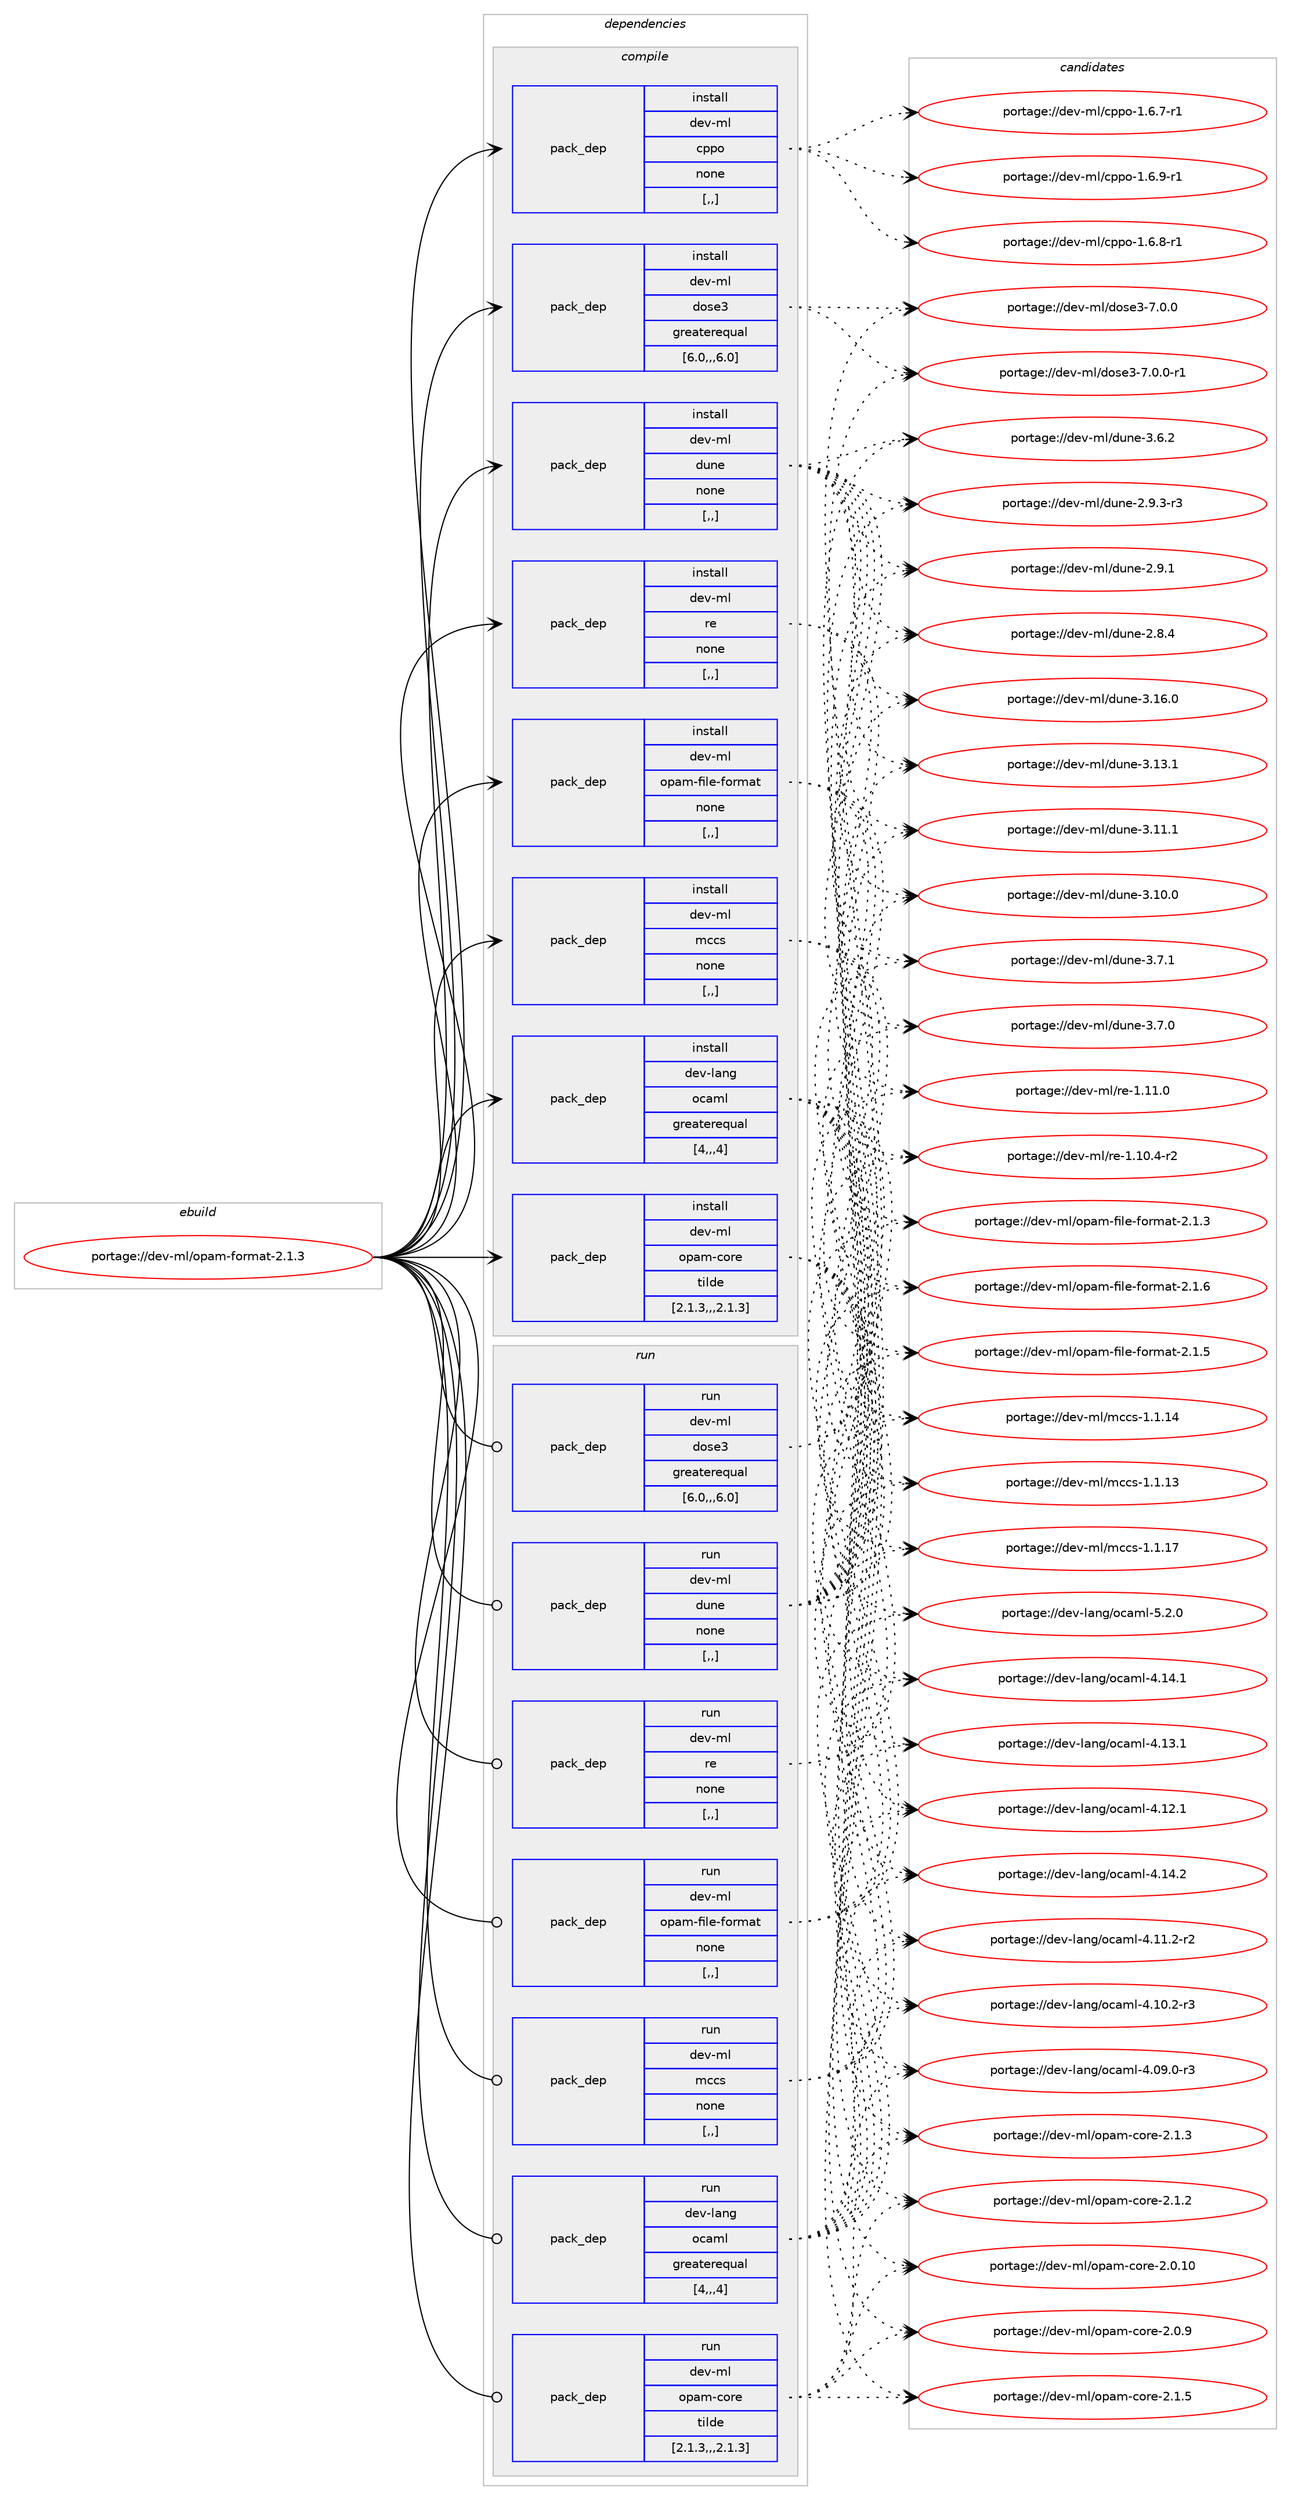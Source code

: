 digraph prolog {

# *************
# Graph options
# *************

newrank=true;
concentrate=true;
compound=true;
graph [rankdir=LR,fontname=Helvetica,fontsize=10,ranksep=1.5];#, ranksep=2.5, nodesep=0.2];
edge  [arrowhead=vee];
node  [fontname=Helvetica,fontsize=10];

# **********
# The ebuild
# **********

subgraph cluster_leftcol {
color=gray;
label=<<i>ebuild</i>>;
id [label="portage://dev-ml/opam-format-2.1.3", color=red, width=4, href="../dev-ml/opam-format-2.1.3.svg"];
}

# ****************
# The dependencies
# ****************

subgraph cluster_midcol {
color=gray;
label=<<i>dependencies</i>>;
subgraph cluster_compile {
fillcolor="#eeeeee";
style=filled;
label=<<i>compile</i>>;
subgraph pack90325 {
dependency121221 [label=<<TABLE BORDER="0" CELLBORDER="1" CELLSPACING="0" CELLPADDING="4" WIDTH="220"><TR><TD ROWSPAN="6" CELLPADDING="30">pack_dep</TD></TR><TR><TD WIDTH="110">install</TD></TR><TR><TD>dev-lang</TD></TR><TR><TD>ocaml</TD></TR><TR><TD>greaterequal</TD></TR><TR><TD>[4,,,4]</TD></TR></TABLE>>, shape=none, color=blue];
}
id:e -> dependency121221:w [weight=20,style="solid",arrowhead="vee"];
subgraph pack90326 {
dependency121222 [label=<<TABLE BORDER="0" CELLBORDER="1" CELLSPACING="0" CELLPADDING="4" WIDTH="220"><TR><TD ROWSPAN="6" CELLPADDING="30">pack_dep</TD></TR><TR><TD WIDTH="110">install</TD></TR><TR><TD>dev-ml</TD></TR><TR><TD>cppo</TD></TR><TR><TD>none</TD></TR><TR><TD>[,,]</TD></TR></TABLE>>, shape=none, color=blue];
}
id:e -> dependency121222:w [weight=20,style="solid",arrowhead="vee"];
subgraph pack90327 {
dependency121223 [label=<<TABLE BORDER="0" CELLBORDER="1" CELLSPACING="0" CELLPADDING="4" WIDTH="220"><TR><TD ROWSPAN="6" CELLPADDING="30">pack_dep</TD></TR><TR><TD WIDTH="110">install</TD></TR><TR><TD>dev-ml</TD></TR><TR><TD>dose3</TD></TR><TR><TD>greaterequal</TD></TR><TR><TD>[6.0,,,6.0]</TD></TR></TABLE>>, shape=none, color=blue];
}
id:e -> dependency121223:w [weight=20,style="solid",arrowhead="vee"];
subgraph pack90328 {
dependency121224 [label=<<TABLE BORDER="0" CELLBORDER="1" CELLSPACING="0" CELLPADDING="4" WIDTH="220"><TR><TD ROWSPAN="6" CELLPADDING="30">pack_dep</TD></TR><TR><TD WIDTH="110">install</TD></TR><TR><TD>dev-ml</TD></TR><TR><TD>dune</TD></TR><TR><TD>none</TD></TR><TR><TD>[,,]</TD></TR></TABLE>>, shape=none, color=blue];
}
id:e -> dependency121224:w [weight=20,style="solid",arrowhead="vee"];
subgraph pack90329 {
dependency121225 [label=<<TABLE BORDER="0" CELLBORDER="1" CELLSPACING="0" CELLPADDING="4" WIDTH="220"><TR><TD ROWSPAN="6" CELLPADDING="30">pack_dep</TD></TR><TR><TD WIDTH="110">install</TD></TR><TR><TD>dev-ml</TD></TR><TR><TD>mccs</TD></TR><TR><TD>none</TD></TR><TR><TD>[,,]</TD></TR></TABLE>>, shape=none, color=blue];
}
id:e -> dependency121225:w [weight=20,style="solid",arrowhead="vee"];
subgraph pack90330 {
dependency121226 [label=<<TABLE BORDER="0" CELLBORDER="1" CELLSPACING="0" CELLPADDING="4" WIDTH="220"><TR><TD ROWSPAN="6" CELLPADDING="30">pack_dep</TD></TR><TR><TD WIDTH="110">install</TD></TR><TR><TD>dev-ml</TD></TR><TR><TD>opam-core</TD></TR><TR><TD>tilde</TD></TR><TR><TD>[2.1.3,,,2.1.3]</TD></TR></TABLE>>, shape=none, color=blue];
}
id:e -> dependency121226:w [weight=20,style="solid",arrowhead="vee"];
subgraph pack90331 {
dependency121227 [label=<<TABLE BORDER="0" CELLBORDER="1" CELLSPACING="0" CELLPADDING="4" WIDTH="220"><TR><TD ROWSPAN="6" CELLPADDING="30">pack_dep</TD></TR><TR><TD WIDTH="110">install</TD></TR><TR><TD>dev-ml</TD></TR><TR><TD>opam-file-format</TD></TR><TR><TD>none</TD></TR><TR><TD>[,,]</TD></TR></TABLE>>, shape=none, color=blue];
}
id:e -> dependency121227:w [weight=20,style="solid",arrowhead="vee"];
subgraph pack90332 {
dependency121228 [label=<<TABLE BORDER="0" CELLBORDER="1" CELLSPACING="0" CELLPADDING="4" WIDTH="220"><TR><TD ROWSPAN="6" CELLPADDING="30">pack_dep</TD></TR><TR><TD WIDTH="110">install</TD></TR><TR><TD>dev-ml</TD></TR><TR><TD>re</TD></TR><TR><TD>none</TD></TR><TR><TD>[,,]</TD></TR></TABLE>>, shape=none, color=blue];
}
id:e -> dependency121228:w [weight=20,style="solid",arrowhead="vee"];
}
subgraph cluster_compileandrun {
fillcolor="#eeeeee";
style=filled;
label=<<i>compile and run</i>>;
}
subgraph cluster_run {
fillcolor="#eeeeee";
style=filled;
label=<<i>run</i>>;
subgraph pack90333 {
dependency121229 [label=<<TABLE BORDER="0" CELLBORDER="1" CELLSPACING="0" CELLPADDING="4" WIDTH="220"><TR><TD ROWSPAN="6" CELLPADDING="30">pack_dep</TD></TR><TR><TD WIDTH="110">run</TD></TR><TR><TD>dev-lang</TD></TR><TR><TD>ocaml</TD></TR><TR><TD>greaterequal</TD></TR><TR><TD>[4,,,4]</TD></TR></TABLE>>, shape=none, color=blue];
}
id:e -> dependency121229:w [weight=20,style="solid",arrowhead="odot"];
subgraph pack90334 {
dependency121230 [label=<<TABLE BORDER="0" CELLBORDER="1" CELLSPACING="0" CELLPADDING="4" WIDTH="220"><TR><TD ROWSPAN="6" CELLPADDING="30">pack_dep</TD></TR><TR><TD WIDTH="110">run</TD></TR><TR><TD>dev-ml</TD></TR><TR><TD>dose3</TD></TR><TR><TD>greaterequal</TD></TR><TR><TD>[6.0,,,6.0]</TD></TR></TABLE>>, shape=none, color=blue];
}
id:e -> dependency121230:w [weight=20,style="solid",arrowhead="odot"];
subgraph pack90335 {
dependency121231 [label=<<TABLE BORDER="0" CELLBORDER="1" CELLSPACING="0" CELLPADDING="4" WIDTH="220"><TR><TD ROWSPAN="6" CELLPADDING="30">pack_dep</TD></TR><TR><TD WIDTH="110">run</TD></TR><TR><TD>dev-ml</TD></TR><TR><TD>dune</TD></TR><TR><TD>none</TD></TR><TR><TD>[,,]</TD></TR></TABLE>>, shape=none, color=blue];
}
id:e -> dependency121231:w [weight=20,style="solid",arrowhead="odot"];
subgraph pack90336 {
dependency121232 [label=<<TABLE BORDER="0" CELLBORDER="1" CELLSPACING="0" CELLPADDING="4" WIDTH="220"><TR><TD ROWSPAN="6" CELLPADDING="30">pack_dep</TD></TR><TR><TD WIDTH="110">run</TD></TR><TR><TD>dev-ml</TD></TR><TR><TD>mccs</TD></TR><TR><TD>none</TD></TR><TR><TD>[,,]</TD></TR></TABLE>>, shape=none, color=blue];
}
id:e -> dependency121232:w [weight=20,style="solid",arrowhead="odot"];
subgraph pack90337 {
dependency121233 [label=<<TABLE BORDER="0" CELLBORDER="1" CELLSPACING="0" CELLPADDING="4" WIDTH="220"><TR><TD ROWSPAN="6" CELLPADDING="30">pack_dep</TD></TR><TR><TD WIDTH="110">run</TD></TR><TR><TD>dev-ml</TD></TR><TR><TD>opam-core</TD></TR><TR><TD>tilde</TD></TR><TR><TD>[2.1.3,,,2.1.3]</TD></TR></TABLE>>, shape=none, color=blue];
}
id:e -> dependency121233:w [weight=20,style="solid",arrowhead="odot"];
subgraph pack90338 {
dependency121234 [label=<<TABLE BORDER="0" CELLBORDER="1" CELLSPACING="0" CELLPADDING="4" WIDTH="220"><TR><TD ROWSPAN="6" CELLPADDING="30">pack_dep</TD></TR><TR><TD WIDTH="110">run</TD></TR><TR><TD>dev-ml</TD></TR><TR><TD>opam-file-format</TD></TR><TR><TD>none</TD></TR><TR><TD>[,,]</TD></TR></TABLE>>, shape=none, color=blue];
}
id:e -> dependency121234:w [weight=20,style="solid",arrowhead="odot"];
subgraph pack90339 {
dependency121235 [label=<<TABLE BORDER="0" CELLBORDER="1" CELLSPACING="0" CELLPADDING="4" WIDTH="220"><TR><TD ROWSPAN="6" CELLPADDING="30">pack_dep</TD></TR><TR><TD WIDTH="110">run</TD></TR><TR><TD>dev-ml</TD></TR><TR><TD>re</TD></TR><TR><TD>none</TD></TR><TR><TD>[,,]</TD></TR></TABLE>>, shape=none, color=blue];
}
id:e -> dependency121235:w [weight=20,style="solid",arrowhead="odot"];
}
}

# **************
# The candidates
# **************

subgraph cluster_choices {
rank=same;
color=gray;
label=<<i>candidates</i>>;

subgraph choice90325 {
color=black;
nodesep=1;
choice1001011184510897110103471119997109108455346504648 [label="portage://dev-lang/ocaml-5.2.0", color=red, width=4,href="../dev-lang/ocaml-5.2.0.svg"];
choice100101118451089711010347111999710910845524649524650 [label="portage://dev-lang/ocaml-4.14.2", color=red, width=4,href="../dev-lang/ocaml-4.14.2.svg"];
choice100101118451089711010347111999710910845524649524649 [label="portage://dev-lang/ocaml-4.14.1", color=red, width=4,href="../dev-lang/ocaml-4.14.1.svg"];
choice100101118451089711010347111999710910845524649514649 [label="portage://dev-lang/ocaml-4.13.1", color=red, width=4,href="../dev-lang/ocaml-4.13.1.svg"];
choice100101118451089711010347111999710910845524649504649 [label="portage://dev-lang/ocaml-4.12.1", color=red, width=4,href="../dev-lang/ocaml-4.12.1.svg"];
choice1001011184510897110103471119997109108455246494946504511450 [label="portage://dev-lang/ocaml-4.11.2-r2", color=red, width=4,href="../dev-lang/ocaml-4.11.2-r2.svg"];
choice1001011184510897110103471119997109108455246494846504511451 [label="portage://dev-lang/ocaml-4.10.2-r3", color=red, width=4,href="../dev-lang/ocaml-4.10.2-r3.svg"];
choice1001011184510897110103471119997109108455246485746484511451 [label="portage://dev-lang/ocaml-4.09.0-r3", color=red, width=4,href="../dev-lang/ocaml-4.09.0-r3.svg"];
dependency121221:e -> choice1001011184510897110103471119997109108455346504648:w [style=dotted,weight="100"];
dependency121221:e -> choice100101118451089711010347111999710910845524649524650:w [style=dotted,weight="100"];
dependency121221:e -> choice100101118451089711010347111999710910845524649524649:w [style=dotted,weight="100"];
dependency121221:e -> choice100101118451089711010347111999710910845524649514649:w [style=dotted,weight="100"];
dependency121221:e -> choice100101118451089711010347111999710910845524649504649:w [style=dotted,weight="100"];
dependency121221:e -> choice1001011184510897110103471119997109108455246494946504511450:w [style=dotted,weight="100"];
dependency121221:e -> choice1001011184510897110103471119997109108455246494846504511451:w [style=dotted,weight="100"];
dependency121221:e -> choice1001011184510897110103471119997109108455246485746484511451:w [style=dotted,weight="100"];
}
subgraph choice90326 {
color=black;
nodesep=1;
choice1001011184510910847991121121114549465446574511449 [label="portage://dev-ml/cppo-1.6.9-r1", color=red, width=4,href="../dev-ml/cppo-1.6.9-r1.svg"];
choice1001011184510910847991121121114549465446564511449 [label="portage://dev-ml/cppo-1.6.8-r1", color=red, width=4,href="../dev-ml/cppo-1.6.8-r1.svg"];
choice1001011184510910847991121121114549465446554511449 [label="portage://dev-ml/cppo-1.6.7-r1", color=red, width=4,href="../dev-ml/cppo-1.6.7-r1.svg"];
dependency121222:e -> choice1001011184510910847991121121114549465446574511449:w [style=dotted,weight="100"];
dependency121222:e -> choice1001011184510910847991121121114549465446564511449:w [style=dotted,weight="100"];
dependency121222:e -> choice1001011184510910847991121121114549465446554511449:w [style=dotted,weight="100"];
}
subgraph choice90327 {
color=black;
nodesep=1;
choice1001011184510910847100111115101514555464846484511449 [label="portage://dev-ml/dose3-7.0.0-r1", color=red, width=4,href="../dev-ml/dose3-7.0.0-r1.svg"];
choice100101118451091084710011111510151455546484648 [label="portage://dev-ml/dose3-7.0.0", color=red, width=4,href="../dev-ml/dose3-7.0.0.svg"];
dependency121223:e -> choice1001011184510910847100111115101514555464846484511449:w [style=dotted,weight="100"];
dependency121223:e -> choice100101118451091084710011111510151455546484648:w [style=dotted,weight="100"];
}
subgraph choice90328 {
color=black;
nodesep=1;
choice100101118451091084710011711010145514649544648 [label="portage://dev-ml/dune-3.16.0", color=red, width=4,href="../dev-ml/dune-3.16.0.svg"];
choice100101118451091084710011711010145514649514649 [label="portage://dev-ml/dune-3.13.1", color=red, width=4,href="../dev-ml/dune-3.13.1.svg"];
choice100101118451091084710011711010145514649494649 [label="portage://dev-ml/dune-3.11.1", color=red, width=4,href="../dev-ml/dune-3.11.1.svg"];
choice100101118451091084710011711010145514649484648 [label="portage://dev-ml/dune-3.10.0", color=red, width=4,href="../dev-ml/dune-3.10.0.svg"];
choice1001011184510910847100117110101455146554649 [label="portage://dev-ml/dune-3.7.1", color=red, width=4,href="../dev-ml/dune-3.7.1.svg"];
choice1001011184510910847100117110101455146554648 [label="portage://dev-ml/dune-3.7.0", color=red, width=4,href="../dev-ml/dune-3.7.0.svg"];
choice1001011184510910847100117110101455146544650 [label="portage://dev-ml/dune-3.6.2", color=red, width=4,href="../dev-ml/dune-3.6.2.svg"];
choice10010111845109108471001171101014550465746514511451 [label="portage://dev-ml/dune-2.9.3-r3", color=red, width=4,href="../dev-ml/dune-2.9.3-r3.svg"];
choice1001011184510910847100117110101455046574649 [label="portage://dev-ml/dune-2.9.1", color=red, width=4,href="../dev-ml/dune-2.9.1.svg"];
choice1001011184510910847100117110101455046564652 [label="portage://dev-ml/dune-2.8.4", color=red, width=4,href="../dev-ml/dune-2.8.4.svg"];
dependency121224:e -> choice100101118451091084710011711010145514649544648:w [style=dotted,weight="100"];
dependency121224:e -> choice100101118451091084710011711010145514649514649:w [style=dotted,weight="100"];
dependency121224:e -> choice100101118451091084710011711010145514649494649:w [style=dotted,weight="100"];
dependency121224:e -> choice100101118451091084710011711010145514649484648:w [style=dotted,weight="100"];
dependency121224:e -> choice1001011184510910847100117110101455146554649:w [style=dotted,weight="100"];
dependency121224:e -> choice1001011184510910847100117110101455146554648:w [style=dotted,weight="100"];
dependency121224:e -> choice1001011184510910847100117110101455146544650:w [style=dotted,weight="100"];
dependency121224:e -> choice10010111845109108471001171101014550465746514511451:w [style=dotted,weight="100"];
dependency121224:e -> choice1001011184510910847100117110101455046574649:w [style=dotted,weight="100"];
dependency121224:e -> choice1001011184510910847100117110101455046564652:w [style=dotted,weight="100"];
}
subgraph choice90329 {
color=black;
nodesep=1;
choice1001011184510910847109999911545494649464955 [label="portage://dev-ml/mccs-1.1.17", color=red, width=4,href="../dev-ml/mccs-1.1.17.svg"];
choice1001011184510910847109999911545494649464952 [label="portage://dev-ml/mccs-1.1.14", color=red, width=4,href="../dev-ml/mccs-1.1.14.svg"];
choice1001011184510910847109999911545494649464951 [label="portage://dev-ml/mccs-1.1.13", color=red, width=4,href="../dev-ml/mccs-1.1.13.svg"];
dependency121225:e -> choice1001011184510910847109999911545494649464955:w [style=dotted,weight="100"];
dependency121225:e -> choice1001011184510910847109999911545494649464952:w [style=dotted,weight="100"];
dependency121225:e -> choice1001011184510910847109999911545494649464951:w [style=dotted,weight="100"];
}
subgraph choice90330 {
color=black;
nodesep=1;
choice1001011184510910847111112971094599111114101455046494653 [label="portage://dev-ml/opam-core-2.1.5", color=red, width=4,href="../dev-ml/opam-core-2.1.5.svg"];
choice1001011184510910847111112971094599111114101455046494651 [label="portage://dev-ml/opam-core-2.1.3", color=red, width=4,href="../dev-ml/opam-core-2.1.3.svg"];
choice1001011184510910847111112971094599111114101455046494650 [label="portage://dev-ml/opam-core-2.1.2", color=red, width=4,href="../dev-ml/opam-core-2.1.2.svg"];
choice100101118451091084711111297109459911111410145504648464948 [label="portage://dev-ml/opam-core-2.0.10", color=red, width=4,href="../dev-ml/opam-core-2.0.10.svg"];
choice1001011184510910847111112971094599111114101455046484657 [label="portage://dev-ml/opam-core-2.0.9", color=red, width=4,href="../dev-ml/opam-core-2.0.9.svg"];
dependency121226:e -> choice1001011184510910847111112971094599111114101455046494653:w [style=dotted,weight="100"];
dependency121226:e -> choice1001011184510910847111112971094599111114101455046494651:w [style=dotted,weight="100"];
dependency121226:e -> choice1001011184510910847111112971094599111114101455046494650:w [style=dotted,weight="100"];
dependency121226:e -> choice100101118451091084711111297109459911111410145504648464948:w [style=dotted,weight="100"];
dependency121226:e -> choice1001011184510910847111112971094599111114101455046484657:w [style=dotted,weight="100"];
}
subgraph choice90331 {
color=black;
nodesep=1;
choice100101118451091084711111297109451021051081014510211111410997116455046494654 [label="portage://dev-ml/opam-file-format-2.1.6", color=red, width=4,href="../dev-ml/opam-file-format-2.1.6.svg"];
choice100101118451091084711111297109451021051081014510211111410997116455046494653 [label="portage://dev-ml/opam-file-format-2.1.5", color=red, width=4,href="../dev-ml/opam-file-format-2.1.5.svg"];
choice100101118451091084711111297109451021051081014510211111410997116455046494651 [label="portage://dev-ml/opam-file-format-2.1.3", color=red, width=4,href="../dev-ml/opam-file-format-2.1.3.svg"];
dependency121227:e -> choice100101118451091084711111297109451021051081014510211111410997116455046494654:w [style=dotted,weight="100"];
dependency121227:e -> choice100101118451091084711111297109451021051081014510211111410997116455046494653:w [style=dotted,weight="100"];
dependency121227:e -> choice100101118451091084711111297109451021051081014510211111410997116455046494651:w [style=dotted,weight="100"];
}
subgraph choice90332 {
color=black;
nodesep=1;
choice100101118451091084711410145494649494648 [label="portage://dev-ml/re-1.11.0", color=red, width=4,href="../dev-ml/re-1.11.0.svg"];
choice1001011184510910847114101454946494846524511450 [label="portage://dev-ml/re-1.10.4-r2", color=red, width=4,href="../dev-ml/re-1.10.4-r2.svg"];
dependency121228:e -> choice100101118451091084711410145494649494648:w [style=dotted,weight="100"];
dependency121228:e -> choice1001011184510910847114101454946494846524511450:w [style=dotted,weight="100"];
}
subgraph choice90333 {
color=black;
nodesep=1;
choice1001011184510897110103471119997109108455346504648 [label="portage://dev-lang/ocaml-5.2.0", color=red, width=4,href="../dev-lang/ocaml-5.2.0.svg"];
choice100101118451089711010347111999710910845524649524650 [label="portage://dev-lang/ocaml-4.14.2", color=red, width=4,href="../dev-lang/ocaml-4.14.2.svg"];
choice100101118451089711010347111999710910845524649524649 [label="portage://dev-lang/ocaml-4.14.1", color=red, width=4,href="../dev-lang/ocaml-4.14.1.svg"];
choice100101118451089711010347111999710910845524649514649 [label="portage://dev-lang/ocaml-4.13.1", color=red, width=4,href="../dev-lang/ocaml-4.13.1.svg"];
choice100101118451089711010347111999710910845524649504649 [label="portage://dev-lang/ocaml-4.12.1", color=red, width=4,href="../dev-lang/ocaml-4.12.1.svg"];
choice1001011184510897110103471119997109108455246494946504511450 [label="portage://dev-lang/ocaml-4.11.2-r2", color=red, width=4,href="../dev-lang/ocaml-4.11.2-r2.svg"];
choice1001011184510897110103471119997109108455246494846504511451 [label="portage://dev-lang/ocaml-4.10.2-r3", color=red, width=4,href="../dev-lang/ocaml-4.10.2-r3.svg"];
choice1001011184510897110103471119997109108455246485746484511451 [label="portage://dev-lang/ocaml-4.09.0-r3", color=red, width=4,href="../dev-lang/ocaml-4.09.0-r3.svg"];
dependency121229:e -> choice1001011184510897110103471119997109108455346504648:w [style=dotted,weight="100"];
dependency121229:e -> choice100101118451089711010347111999710910845524649524650:w [style=dotted,weight="100"];
dependency121229:e -> choice100101118451089711010347111999710910845524649524649:w [style=dotted,weight="100"];
dependency121229:e -> choice100101118451089711010347111999710910845524649514649:w [style=dotted,weight="100"];
dependency121229:e -> choice100101118451089711010347111999710910845524649504649:w [style=dotted,weight="100"];
dependency121229:e -> choice1001011184510897110103471119997109108455246494946504511450:w [style=dotted,weight="100"];
dependency121229:e -> choice1001011184510897110103471119997109108455246494846504511451:w [style=dotted,weight="100"];
dependency121229:e -> choice1001011184510897110103471119997109108455246485746484511451:w [style=dotted,weight="100"];
}
subgraph choice90334 {
color=black;
nodesep=1;
choice1001011184510910847100111115101514555464846484511449 [label="portage://dev-ml/dose3-7.0.0-r1", color=red, width=4,href="../dev-ml/dose3-7.0.0-r1.svg"];
choice100101118451091084710011111510151455546484648 [label="portage://dev-ml/dose3-7.0.0", color=red, width=4,href="../dev-ml/dose3-7.0.0.svg"];
dependency121230:e -> choice1001011184510910847100111115101514555464846484511449:w [style=dotted,weight="100"];
dependency121230:e -> choice100101118451091084710011111510151455546484648:w [style=dotted,weight="100"];
}
subgraph choice90335 {
color=black;
nodesep=1;
choice100101118451091084710011711010145514649544648 [label="portage://dev-ml/dune-3.16.0", color=red, width=4,href="../dev-ml/dune-3.16.0.svg"];
choice100101118451091084710011711010145514649514649 [label="portage://dev-ml/dune-3.13.1", color=red, width=4,href="../dev-ml/dune-3.13.1.svg"];
choice100101118451091084710011711010145514649494649 [label="portage://dev-ml/dune-3.11.1", color=red, width=4,href="../dev-ml/dune-3.11.1.svg"];
choice100101118451091084710011711010145514649484648 [label="portage://dev-ml/dune-3.10.0", color=red, width=4,href="../dev-ml/dune-3.10.0.svg"];
choice1001011184510910847100117110101455146554649 [label="portage://dev-ml/dune-3.7.1", color=red, width=4,href="../dev-ml/dune-3.7.1.svg"];
choice1001011184510910847100117110101455146554648 [label="portage://dev-ml/dune-3.7.0", color=red, width=4,href="../dev-ml/dune-3.7.0.svg"];
choice1001011184510910847100117110101455146544650 [label="portage://dev-ml/dune-3.6.2", color=red, width=4,href="../dev-ml/dune-3.6.2.svg"];
choice10010111845109108471001171101014550465746514511451 [label="portage://dev-ml/dune-2.9.3-r3", color=red, width=4,href="../dev-ml/dune-2.9.3-r3.svg"];
choice1001011184510910847100117110101455046574649 [label="portage://dev-ml/dune-2.9.1", color=red, width=4,href="../dev-ml/dune-2.9.1.svg"];
choice1001011184510910847100117110101455046564652 [label="portage://dev-ml/dune-2.8.4", color=red, width=4,href="../dev-ml/dune-2.8.4.svg"];
dependency121231:e -> choice100101118451091084710011711010145514649544648:w [style=dotted,weight="100"];
dependency121231:e -> choice100101118451091084710011711010145514649514649:w [style=dotted,weight="100"];
dependency121231:e -> choice100101118451091084710011711010145514649494649:w [style=dotted,weight="100"];
dependency121231:e -> choice100101118451091084710011711010145514649484648:w [style=dotted,weight="100"];
dependency121231:e -> choice1001011184510910847100117110101455146554649:w [style=dotted,weight="100"];
dependency121231:e -> choice1001011184510910847100117110101455146554648:w [style=dotted,weight="100"];
dependency121231:e -> choice1001011184510910847100117110101455146544650:w [style=dotted,weight="100"];
dependency121231:e -> choice10010111845109108471001171101014550465746514511451:w [style=dotted,weight="100"];
dependency121231:e -> choice1001011184510910847100117110101455046574649:w [style=dotted,weight="100"];
dependency121231:e -> choice1001011184510910847100117110101455046564652:w [style=dotted,weight="100"];
}
subgraph choice90336 {
color=black;
nodesep=1;
choice1001011184510910847109999911545494649464955 [label="portage://dev-ml/mccs-1.1.17", color=red, width=4,href="../dev-ml/mccs-1.1.17.svg"];
choice1001011184510910847109999911545494649464952 [label="portage://dev-ml/mccs-1.1.14", color=red, width=4,href="../dev-ml/mccs-1.1.14.svg"];
choice1001011184510910847109999911545494649464951 [label="portage://dev-ml/mccs-1.1.13", color=red, width=4,href="../dev-ml/mccs-1.1.13.svg"];
dependency121232:e -> choice1001011184510910847109999911545494649464955:w [style=dotted,weight="100"];
dependency121232:e -> choice1001011184510910847109999911545494649464952:w [style=dotted,weight="100"];
dependency121232:e -> choice1001011184510910847109999911545494649464951:w [style=dotted,weight="100"];
}
subgraph choice90337 {
color=black;
nodesep=1;
choice1001011184510910847111112971094599111114101455046494653 [label="portage://dev-ml/opam-core-2.1.5", color=red, width=4,href="../dev-ml/opam-core-2.1.5.svg"];
choice1001011184510910847111112971094599111114101455046494651 [label="portage://dev-ml/opam-core-2.1.3", color=red, width=4,href="../dev-ml/opam-core-2.1.3.svg"];
choice1001011184510910847111112971094599111114101455046494650 [label="portage://dev-ml/opam-core-2.1.2", color=red, width=4,href="../dev-ml/opam-core-2.1.2.svg"];
choice100101118451091084711111297109459911111410145504648464948 [label="portage://dev-ml/opam-core-2.0.10", color=red, width=4,href="../dev-ml/opam-core-2.0.10.svg"];
choice1001011184510910847111112971094599111114101455046484657 [label="portage://dev-ml/opam-core-2.0.9", color=red, width=4,href="../dev-ml/opam-core-2.0.9.svg"];
dependency121233:e -> choice1001011184510910847111112971094599111114101455046494653:w [style=dotted,weight="100"];
dependency121233:e -> choice1001011184510910847111112971094599111114101455046494651:w [style=dotted,weight="100"];
dependency121233:e -> choice1001011184510910847111112971094599111114101455046494650:w [style=dotted,weight="100"];
dependency121233:e -> choice100101118451091084711111297109459911111410145504648464948:w [style=dotted,weight="100"];
dependency121233:e -> choice1001011184510910847111112971094599111114101455046484657:w [style=dotted,weight="100"];
}
subgraph choice90338 {
color=black;
nodesep=1;
choice100101118451091084711111297109451021051081014510211111410997116455046494654 [label="portage://dev-ml/opam-file-format-2.1.6", color=red, width=4,href="../dev-ml/opam-file-format-2.1.6.svg"];
choice100101118451091084711111297109451021051081014510211111410997116455046494653 [label="portage://dev-ml/opam-file-format-2.1.5", color=red, width=4,href="../dev-ml/opam-file-format-2.1.5.svg"];
choice100101118451091084711111297109451021051081014510211111410997116455046494651 [label="portage://dev-ml/opam-file-format-2.1.3", color=red, width=4,href="../dev-ml/opam-file-format-2.1.3.svg"];
dependency121234:e -> choice100101118451091084711111297109451021051081014510211111410997116455046494654:w [style=dotted,weight="100"];
dependency121234:e -> choice100101118451091084711111297109451021051081014510211111410997116455046494653:w [style=dotted,weight="100"];
dependency121234:e -> choice100101118451091084711111297109451021051081014510211111410997116455046494651:w [style=dotted,weight="100"];
}
subgraph choice90339 {
color=black;
nodesep=1;
choice100101118451091084711410145494649494648 [label="portage://dev-ml/re-1.11.0", color=red, width=4,href="../dev-ml/re-1.11.0.svg"];
choice1001011184510910847114101454946494846524511450 [label="portage://dev-ml/re-1.10.4-r2", color=red, width=4,href="../dev-ml/re-1.10.4-r2.svg"];
dependency121235:e -> choice100101118451091084711410145494649494648:w [style=dotted,weight="100"];
dependency121235:e -> choice1001011184510910847114101454946494846524511450:w [style=dotted,weight="100"];
}
}

}
